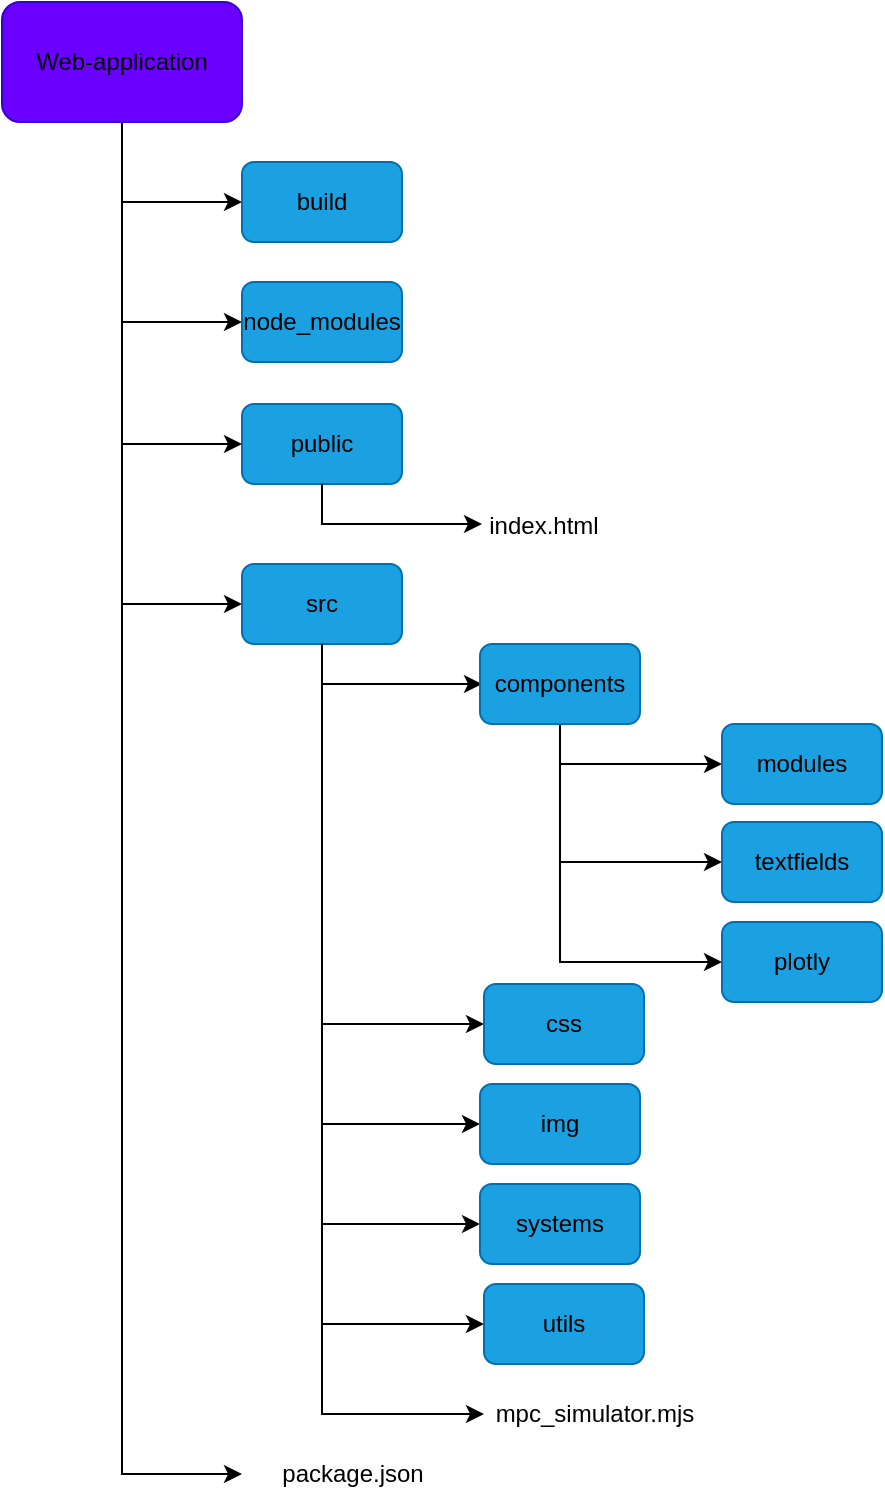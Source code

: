 <mxfile version="21.3.5" type="github">
  <diagram name="Page-1" id="dzSScwYg1bDkqWowjRY6">
    <mxGraphModel dx="1360" dy="915" grid="1" gridSize="10" guides="1" tooltips="1" connect="1" arrows="1" fold="1" page="1" pageScale="1" pageWidth="850" pageHeight="1100" math="0" shadow="0">
      <root>
        <mxCell id="0" />
        <mxCell id="1" parent="0" />
        <mxCell id="tRwjkaypRiieognHgRcq-1" value="&lt;font color=&quot;#000000&quot;&gt;public&lt;/font&gt;" style="rounded=1;whiteSpace=wrap;html=1;fillColor=#1ba1e2;fontColor=#ffffff;strokeColor=#006EAF;" parent="1" vertex="1">
          <mxGeometry x="160" y="281" width="80" height="40" as="geometry" />
        </mxCell>
        <mxCell id="tRwjkaypRiieognHgRcq-2" value="" style="endArrow=classic;html=1;rounded=0;exitX=0.5;exitY=1;exitDx=0;exitDy=0;" parent="1" source="tRwjkaypRiieognHgRcq-1" edge="1">
          <mxGeometry width="50" height="50" relative="1" as="geometry">
            <mxPoint x="310" y="511" as="sourcePoint" />
            <mxPoint x="280" y="341" as="targetPoint" />
            <Array as="points">
              <mxPoint x="200" y="341" />
            </Array>
          </mxGeometry>
        </mxCell>
        <mxCell id="tRwjkaypRiieognHgRcq-3" value="&lt;div&gt;index.html&lt;/div&gt;" style="text;html=1;strokeColor=none;fillColor=none;align=center;verticalAlign=middle;whiteSpace=wrap;rounded=0;" parent="1" vertex="1">
          <mxGeometry x="281" y="327" width="60" height="30" as="geometry" />
        </mxCell>
        <mxCell id="tRwjkaypRiieognHgRcq-5" value="mpc_simulator.mjs" style="text;html=1;strokeColor=none;fillColor=none;align=center;verticalAlign=middle;whiteSpace=wrap;rounded=0;" parent="1" vertex="1">
          <mxGeometry x="281" y="771" width="111" height="30" as="geometry" />
        </mxCell>
        <mxCell id="tRwjkaypRiieognHgRcq-6" style="edgeStyle=orthogonalEdgeStyle;rounded=0;orthogonalLoop=1;jettySize=auto;html=1;exitX=0.5;exitY=1;exitDx=0;exitDy=0;entryX=0;entryY=0.5;entryDx=0;entryDy=0;" parent="1" source="tRwjkaypRiieognHgRcq-10" target="tRwjkaypRiieognHgRcq-1" edge="1">
          <mxGeometry relative="1" as="geometry" />
        </mxCell>
        <mxCell id="tRwjkaypRiieognHgRcq-8" style="edgeStyle=orthogonalEdgeStyle;rounded=0;orthogonalLoop=1;jettySize=auto;html=1;exitX=0.5;exitY=1;exitDx=0;exitDy=0;entryX=0;entryY=0.5;entryDx=0;entryDy=0;" parent="1" source="tRwjkaypRiieognHgRcq-10" target="tRwjkaypRiieognHgRcq-14" edge="1">
          <mxGeometry relative="1" as="geometry" />
        </mxCell>
        <mxCell id="tRwjkaypRiieognHgRcq-34" style="edgeStyle=orthogonalEdgeStyle;rounded=0;orthogonalLoop=1;jettySize=auto;html=1;exitX=0.5;exitY=1;exitDx=0;exitDy=0;entryX=0;entryY=0.5;entryDx=0;entryDy=0;" parent="1" source="tRwjkaypRiieognHgRcq-10" target="tRwjkaypRiieognHgRcq-32" edge="1">
          <mxGeometry relative="1" as="geometry" />
        </mxCell>
        <mxCell id="tRwjkaypRiieognHgRcq-36" style="edgeStyle=orthogonalEdgeStyle;rounded=0;orthogonalLoop=1;jettySize=auto;html=1;exitX=0.5;exitY=1;exitDx=0;exitDy=0;entryX=0;entryY=0.5;entryDx=0;entryDy=0;" parent="1" source="tRwjkaypRiieognHgRcq-10" target="tRwjkaypRiieognHgRcq-35" edge="1">
          <mxGeometry relative="1" as="geometry" />
        </mxCell>
        <mxCell id="OaFxA5Hv5-MlWqyUZEpq-2" style="edgeStyle=orthogonalEdgeStyle;rounded=0;orthogonalLoop=1;jettySize=auto;html=1;exitX=0.5;exitY=1;exitDx=0;exitDy=0;entryX=0;entryY=0.5;entryDx=0;entryDy=0;" edge="1" parent="1" source="tRwjkaypRiieognHgRcq-10" target="OaFxA5Hv5-MlWqyUZEpq-1">
          <mxGeometry relative="1" as="geometry" />
        </mxCell>
        <mxCell id="tRwjkaypRiieognHgRcq-10" value="&lt;font color=&quot;#000000&quot;&gt;Web-application&lt;br&gt;&lt;/font&gt;" style="rounded=1;whiteSpace=wrap;html=1;fillColor=#6a00ff;fontColor=#ffffff;strokeColor=#3700CC;" parent="1" vertex="1">
          <mxGeometry x="40" y="80" width="120" height="60" as="geometry" />
        </mxCell>
        <mxCell id="tRwjkaypRiieognHgRcq-27" style="edgeStyle=orthogonalEdgeStyle;rounded=0;orthogonalLoop=1;jettySize=auto;html=1;exitX=0.5;exitY=1;exitDx=0;exitDy=0;entryX=0;entryY=0.5;entryDx=0;entryDy=0;" parent="1" source="tRwjkaypRiieognHgRcq-14" target="tRwjkaypRiieognHgRcq-23" edge="1">
          <mxGeometry relative="1" as="geometry" />
        </mxCell>
        <mxCell id="tRwjkaypRiieognHgRcq-28" style="edgeStyle=orthogonalEdgeStyle;rounded=0;orthogonalLoop=1;jettySize=auto;html=1;exitX=0.5;exitY=1;exitDx=0;exitDy=0;entryX=0;entryY=0.5;entryDx=0;entryDy=0;" parent="1" source="tRwjkaypRiieognHgRcq-14" target="tRwjkaypRiieognHgRcq-24" edge="1">
          <mxGeometry relative="1" as="geometry" />
        </mxCell>
        <mxCell id="tRwjkaypRiieognHgRcq-29" style="edgeStyle=orthogonalEdgeStyle;rounded=0;orthogonalLoop=1;jettySize=auto;html=1;exitX=0.5;exitY=1;exitDx=0;exitDy=0;entryX=0;entryY=0.5;entryDx=0;entryDy=0;" parent="1" source="tRwjkaypRiieognHgRcq-14" target="tRwjkaypRiieognHgRcq-25" edge="1">
          <mxGeometry relative="1" as="geometry" />
        </mxCell>
        <mxCell id="tRwjkaypRiieognHgRcq-30" style="edgeStyle=orthogonalEdgeStyle;rounded=0;orthogonalLoop=1;jettySize=auto;html=1;exitX=0.5;exitY=1;exitDx=0;exitDy=0;entryX=0;entryY=0.5;entryDx=0;entryDy=0;" parent="1" source="tRwjkaypRiieognHgRcq-14" target="tRwjkaypRiieognHgRcq-26" edge="1">
          <mxGeometry relative="1" as="geometry" />
        </mxCell>
        <mxCell id="tRwjkaypRiieognHgRcq-31" style="edgeStyle=orthogonalEdgeStyle;rounded=0;orthogonalLoop=1;jettySize=auto;html=1;exitX=0.5;exitY=1;exitDx=0;exitDy=0;entryX=0;entryY=0.5;entryDx=0;entryDy=0;" parent="1" source="tRwjkaypRiieognHgRcq-14" target="tRwjkaypRiieognHgRcq-5" edge="1">
          <mxGeometry relative="1" as="geometry" />
        </mxCell>
        <mxCell id="tRwjkaypRiieognHgRcq-14" value="&lt;font color=&quot;#000000&quot;&gt;src&lt;/font&gt;" style="rounded=1;whiteSpace=wrap;html=1;fillColor=#1ba1e2;fontColor=#ffffff;strokeColor=#006EAF;" parent="1" vertex="1">
          <mxGeometry x="160" y="361" width="80" height="40" as="geometry" />
        </mxCell>
        <mxCell id="tRwjkaypRiieognHgRcq-15" value="" style="endArrow=classic;html=1;rounded=0;exitX=0.5;exitY=1;exitDx=0;exitDy=0;" parent="1" source="tRwjkaypRiieognHgRcq-14" edge="1">
          <mxGeometry width="50" height="50" relative="1" as="geometry">
            <mxPoint x="310" y="591" as="sourcePoint" />
            <mxPoint x="280" y="421" as="targetPoint" />
            <Array as="points">
              <mxPoint x="200" y="421" />
            </Array>
          </mxGeometry>
        </mxCell>
        <mxCell id="OaFxA5Hv5-MlWqyUZEpq-6" style="edgeStyle=orthogonalEdgeStyle;rounded=0;orthogonalLoop=1;jettySize=auto;html=1;exitX=0.5;exitY=1;exitDx=0;exitDy=0;entryX=0;entryY=0.5;entryDx=0;entryDy=0;" edge="1" parent="1" source="tRwjkaypRiieognHgRcq-22" target="OaFxA5Hv5-MlWqyUZEpq-3">
          <mxGeometry relative="1" as="geometry" />
        </mxCell>
        <mxCell id="OaFxA5Hv5-MlWqyUZEpq-9" style="edgeStyle=orthogonalEdgeStyle;rounded=0;orthogonalLoop=1;jettySize=auto;html=1;exitX=0.5;exitY=1;exitDx=0;exitDy=0;entryX=0;entryY=0.5;entryDx=0;entryDy=0;" edge="1" parent="1" source="tRwjkaypRiieognHgRcq-22" target="OaFxA5Hv5-MlWqyUZEpq-4">
          <mxGeometry relative="1" as="geometry" />
        </mxCell>
        <mxCell id="OaFxA5Hv5-MlWqyUZEpq-10" style="edgeStyle=orthogonalEdgeStyle;rounded=0;orthogonalLoop=1;jettySize=auto;html=1;exitX=0.5;exitY=1;exitDx=0;exitDy=0;entryX=0;entryY=0.5;entryDx=0;entryDy=0;" edge="1" parent="1" source="tRwjkaypRiieognHgRcq-22" target="OaFxA5Hv5-MlWqyUZEpq-5">
          <mxGeometry relative="1" as="geometry" />
        </mxCell>
        <mxCell id="tRwjkaypRiieognHgRcq-22" value="&lt;font color=&quot;#000000&quot;&gt;components&lt;br&gt;&lt;/font&gt;" style="rounded=1;whiteSpace=wrap;html=1;fillColor=#1ba1e2;fontColor=#ffffff;strokeColor=#006EAF;" parent="1" vertex="1">
          <mxGeometry x="279" y="401" width="80" height="40" as="geometry" />
        </mxCell>
        <mxCell id="tRwjkaypRiieognHgRcq-23" value="&lt;font color=&quot;#000000&quot;&gt;css&lt;/font&gt;" style="rounded=1;whiteSpace=wrap;html=1;fillColor=#1ba1e2;fontColor=#ffffff;strokeColor=#006EAF;" parent="1" vertex="1">
          <mxGeometry x="281" y="571" width="80" height="40" as="geometry" />
        </mxCell>
        <mxCell id="tRwjkaypRiieognHgRcq-24" value="&lt;font color=&quot;#000000&quot;&gt;img&lt;/font&gt;" style="rounded=1;whiteSpace=wrap;html=1;fillColor=#1ba1e2;fontColor=#ffffff;strokeColor=#006EAF;" parent="1" vertex="1">
          <mxGeometry x="279" y="621" width="80" height="40" as="geometry" />
        </mxCell>
        <mxCell id="tRwjkaypRiieognHgRcq-25" value="&lt;font color=&quot;#000000&quot;&gt;systems&lt;/font&gt;" style="rounded=1;whiteSpace=wrap;html=1;fillColor=#1ba1e2;fontColor=#ffffff;strokeColor=#006EAF;" parent="1" vertex="1">
          <mxGeometry x="279" y="671" width="80" height="40" as="geometry" />
        </mxCell>
        <mxCell id="tRwjkaypRiieognHgRcq-26" value="&lt;font color=&quot;#000000&quot;&gt;utils&lt;br&gt;&lt;/font&gt;" style="rounded=1;whiteSpace=wrap;html=1;fillColor=#1ba1e2;fontColor=#ffffff;strokeColor=#006EAF;" parent="1" vertex="1">
          <mxGeometry x="281" y="721" width="80" height="40" as="geometry" />
        </mxCell>
        <mxCell id="tRwjkaypRiieognHgRcq-32" value="&lt;font color=&quot;#000000&quot;&gt;node_modules&lt;/font&gt;" style="rounded=1;whiteSpace=wrap;html=1;fillColor=#1ba1e2;fontColor=#ffffff;strokeColor=#006EAF;" parent="1" vertex="1">
          <mxGeometry x="160" y="220" width="80" height="40" as="geometry" />
        </mxCell>
        <mxCell id="tRwjkaypRiieognHgRcq-35" value="package.json" style="text;html=1;strokeColor=none;fillColor=none;align=center;verticalAlign=middle;whiteSpace=wrap;rounded=0;" parent="1" vertex="1">
          <mxGeometry x="160" y="801" width="111" height="30" as="geometry" />
        </mxCell>
        <mxCell id="OaFxA5Hv5-MlWqyUZEpq-1" value="&lt;font color=&quot;#000000&quot;&gt;build&lt;/font&gt;" style="rounded=1;whiteSpace=wrap;html=1;fillColor=#1ba1e2;fontColor=#ffffff;strokeColor=#006EAF;" vertex="1" parent="1">
          <mxGeometry x="160" y="160" width="80" height="40" as="geometry" />
        </mxCell>
        <mxCell id="OaFxA5Hv5-MlWqyUZEpq-3" value="&lt;font color=&quot;#000000&quot;&gt;modules&lt;br&gt;&lt;/font&gt;" style="rounded=1;whiteSpace=wrap;html=1;fillColor=#1ba1e2;fontColor=#ffffff;strokeColor=#006EAF;" vertex="1" parent="1">
          <mxGeometry x="400" y="441" width="80" height="40" as="geometry" />
        </mxCell>
        <mxCell id="OaFxA5Hv5-MlWqyUZEpq-4" value="&lt;font color=&quot;#000000&quot;&gt;textfields&lt;br&gt;&lt;/font&gt;" style="rounded=1;whiteSpace=wrap;html=1;fillColor=#1ba1e2;fontColor=#ffffff;strokeColor=#006EAF;" vertex="1" parent="1">
          <mxGeometry x="400" y="490" width="80" height="40" as="geometry" />
        </mxCell>
        <mxCell id="OaFxA5Hv5-MlWqyUZEpq-5" value="&lt;font color=&quot;#000000&quot;&gt;plotly&lt;br&gt;&lt;/font&gt;" style="rounded=1;whiteSpace=wrap;html=1;fillColor=#1ba1e2;fontColor=#ffffff;strokeColor=#006EAF;" vertex="1" parent="1">
          <mxGeometry x="400" y="540" width="80" height="40" as="geometry" />
        </mxCell>
      </root>
    </mxGraphModel>
  </diagram>
</mxfile>
